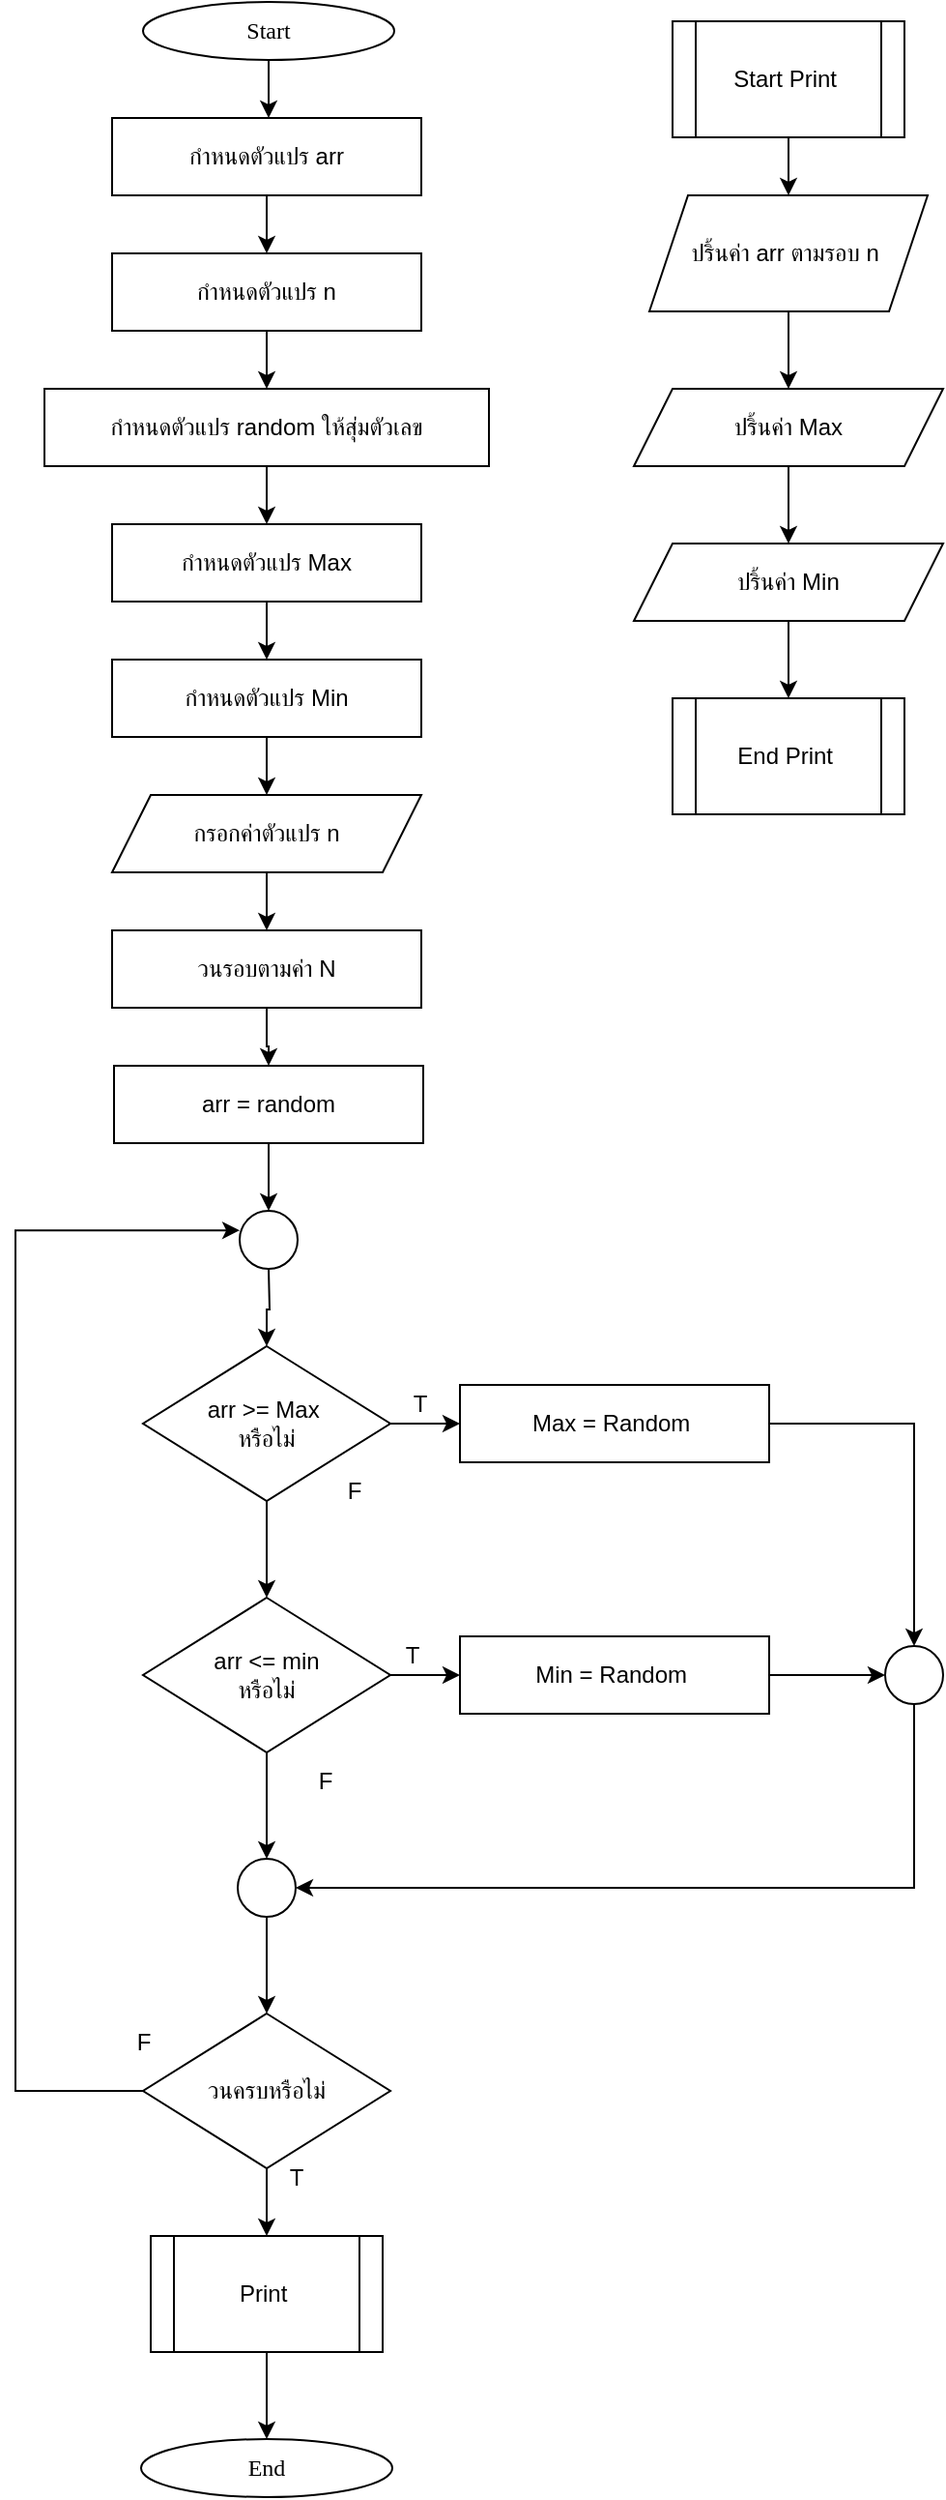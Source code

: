 <mxfile version="25.0.3">
  <diagram name="Page-1" id="8YmHpRjFNocuArIfzHw1">
    <mxGraphModel dx="2934" dy="2230" grid="1" gridSize="10" guides="1" tooltips="1" connect="1" arrows="1" fold="1" page="1" pageScale="1" pageWidth="850" pageHeight="1100" math="0" shadow="0">
      <root>
        <mxCell id="0" />
        <mxCell id="1" parent="0" />
        <mxCell id="lVMfPq70TvMpyvhITLPj-4" value="" style="edgeStyle=orthogonalEdgeStyle;rounded=0;orthogonalLoop=1;jettySize=auto;html=1;" edge="1" parent="1" source="lVMfPq70TvMpyvhITLPj-2">
          <mxGeometry relative="1" as="geometry">
            <mxPoint x="-599" y="-980" as="targetPoint" />
          </mxGeometry>
        </mxCell>
        <mxCell id="lVMfPq70TvMpyvhITLPj-2" value="&lt;font data-font-src=&quot;https://fonts.googleapis.com/css?family=Sarabun&quot; face=&quot;Sarabun&quot;&gt;Start&lt;/font&gt;" style="ellipse;whiteSpace=wrap;html=1;" vertex="1" parent="1">
          <mxGeometry x="-664.0" y="-1040" width="130" height="30" as="geometry" />
        </mxCell>
        <mxCell id="lVMfPq70TvMpyvhITLPj-6" value="" style="edgeStyle=orthogonalEdgeStyle;rounded=0;orthogonalLoop=1;jettySize=auto;html=1;" edge="1" parent="1" source="lVMfPq70TvMpyvhITLPj-3" target="lVMfPq70TvMpyvhITLPj-5">
          <mxGeometry relative="1" as="geometry" />
        </mxCell>
        <mxCell id="lVMfPq70TvMpyvhITLPj-3" value="กำหนดตัวแปร random ให้สุ่มตัวเลข" style="rounded=0;whiteSpace=wrap;html=1;" vertex="1" parent="1">
          <mxGeometry x="-715" y="-840" width="230" height="40" as="geometry" />
        </mxCell>
        <mxCell id="lVMfPq70TvMpyvhITLPj-8" value="" style="edgeStyle=orthogonalEdgeStyle;rounded=0;orthogonalLoop=1;jettySize=auto;html=1;" edge="1" parent="1" source="lVMfPq70TvMpyvhITLPj-5" target="lVMfPq70TvMpyvhITLPj-7">
          <mxGeometry relative="1" as="geometry" />
        </mxCell>
        <mxCell id="lVMfPq70TvMpyvhITLPj-5" value="กำหนดตัวแปร Max" style="rounded=0;whiteSpace=wrap;html=1;" vertex="1" parent="1">
          <mxGeometry x="-680" y="-770" width="160" height="40" as="geometry" />
        </mxCell>
        <mxCell id="lVMfPq70TvMpyvhITLPj-13" value="" style="edgeStyle=orthogonalEdgeStyle;rounded=0;orthogonalLoop=1;jettySize=auto;html=1;" edge="1" parent="1" source="lVMfPq70TvMpyvhITLPj-7" target="lVMfPq70TvMpyvhITLPj-12">
          <mxGeometry relative="1" as="geometry" />
        </mxCell>
        <mxCell id="lVMfPq70TvMpyvhITLPj-7" value="กำหนดตัวแปร Min" style="rounded=0;whiteSpace=wrap;html=1;" vertex="1" parent="1">
          <mxGeometry x="-680" y="-700" width="160" height="40" as="geometry" />
        </mxCell>
        <mxCell id="lVMfPq70TvMpyvhITLPj-10" value="" style="edgeStyle=orthogonalEdgeStyle;rounded=0;orthogonalLoop=1;jettySize=auto;html=1;" edge="1" source="lVMfPq70TvMpyvhITLPj-11" parent="1">
          <mxGeometry relative="1" as="geometry">
            <mxPoint x="-600" y="-840" as="targetPoint" />
          </mxGeometry>
        </mxCell>
        <mxCell id="lVMfPq70TvMpyvhITLPj-11" value="กำหนดตัวแปร n" style="rounded=0;whiteSpace=wrap;html=1;" vertex="1" parent="1">
          <mxGeometry x="-680" y="-910" width="160" height="40" as="geometry" />
        </mxCell>
        <mxCell id="lVMfPq70TvMpyvhITLPj-22" value="" style="edgeStyle=orthogonalEdgeStyle;rounded=0;orthogonalLoop=1;jettySize=auto;html=1;" edge="1" parent="1" source="lVMfPq70TvMpyvhITLPj-12" target="lVMfPq70TvMpyvhITLPj-21">
          <mxGeometry relative="1" as="geometry" />
        </mxCell>
        <mxCell id="lVMfPq70TvMpyvhITLPj-12" value="กรอกค่าตัวแปร n" style="rounded=0;whiteSpace=wrap;html=1;shape=parallelogram;perimeter=parallelogramPerimeter;fixedSize=1;" vertex="1" parent="1">
          <mxGeometry x="-680" y="-630" width="160" height="40" as="geometry" />
        </mxCell>
        <mxCell id="lVMfPq70TvMpyvhITLPj-45" value="" style="edgeStyle=orthogonalEdgeStyle;rounded=0;orthogonalLoop=1;jettySize=auto;html=1;" edge="1" parent="1" source="lVMfPq70TvMpyvhITLPj-15" target="lVMfPq70TvMpyvhITLPj-43">
          <mxGeometry relative="1" as="geometry" />
        </mxCell>
        <mxCell id="lVMfPq70TvMpyvhITLPj-15" value="วนครบหรือไม่" style="rhombus;whiteSpace=wrap;html=1;" vertex="1" parent="1">
          <mxGeometry x="-664" width="128" height="80" as="geometry" />
        </mxCell>
        <mxCell id="lVMfPq70TvMpyvhITLPj-19" value="" style="edgeStyle=orthogonalEdgeStyle;rounded=0;orthogonalLoop=1;jettySize=auto;html=1;" edge="1" source="lVMfPq70TvMpyvhITLPj-20" parent="1">
          <mxGeometry relative="1" as="geometry">
            <mxPoint x="-600" y="-910" as="targetPoint" />
          </mxGeometry>
        </mxCell>
        <mxCell id="lVMfPq70TvMpyvhITLPj-20" value="กำหนดตัวแปร arr" style="rounded=0;whiteSpace=wrap;html=1;" vertex="1" parent="1">
          <mxGeometry x="-680" y="-980" width="160" height="40" as="geometry" />
        </mxCell>
        <mxCell id="lVMfPq70TvMpyvhITLPj-26" value="" style="edgeStyle=orthogonalEdgeStyle;rounded=0;orthogonalLoop=1;jettySize=auto;html=1;" edge="1" parent="1" source="lVMfPq70TvMpyvhITLPj-21" target="lVMfPq70TvMpyvhITLPj-23">
          <mxGeometry relative="1" as="geometry" />
        </mxCell>
        <mxCell id="lVMfPq70TvMpyvhITLPj-21" value="วนรอบตามค่า N" style="rounded=0;whiteSpace=wrap;html=1;" vertex="1" parent="1">
          <mxGeometry x="-680" y="-560" width="160" height="40" as="geometry" />
        </mxCell>
        <mxCell id="lVMfPq70TvMpyvhITLPj-27" value="" style="edgeStyle=orthogonalEdgeStyle;rounded=0;orthogonalLoop=1;jettySize=auto;html=1;" edge="1" parent="1" target="lVMfPq70TvMpyvhITLPj-24">
          <mxGeometry relative="1" as="geometry">
            <mxPoint x="-599" y="-385" as="sourcePoint" />
          </mxGeometry>
        </mxCell>
        <mxCell id="lVMfPq70TvMpyvhITLPj-40" value="" style="edgeStyle=orthogonalEdgeStyle;rounded=0;orthogonalLoop=1;jettySize=auto;html=1;" edge="1" parent="1" source="lVMfPq70TvMpyvhITLPj-23" target="lVMfPq70TvMpyvhITLPj-39">
          <mxGeometry relative="1" as="geometry" />
        </mxCell>
        <mxCell id="lVMfPq70TvMpyvhITLPj-23" value="arr = random" style="rounded=0;whiteSpace=wrap;html=1;" vertex="1" parent="1">
          <mxGeometry x="-679" y="-490" width="160" height="40" as="geometry" />
        </mxCell>
        <mxCell id="lVMfPq70TvMpyvhITLPj-29" value="" style="edgeStyle=orthogonalEdgeStyle;rounded=0;orthogonalLoop=1;jettySize=auto;html=1;" edge="1" parent="1" source="lVMfPq70TvMpyvhITLPj-24" target="lVMfPq70TvMpyvhITLPj-28">
          <mxGeometry relative="1" as="geometry" />
        </mxCell>
        <mxCell id="lVMfPq70TvMpyvhITLPj-31" value="" style="edgeStyle=orthogonalEdgeStyle;rounded=0;orthogonalLoop=1;jettySize=auto;html=1;" edge="1" parent="1" source="lVMfPq70TvMpyvhITLPj-24" target="lVMfPq70TvMpyvhITLPj-30">
          <mxGeometry relative="1" as="geometry" />
        </mxCell>
        <mxCell id="lVMfPq70TvMpyvhITLPj-24" value="arr &amp;gt;= Max&amp;nbsp;&lt;div&gt;หรือไม่&lt;/div&gt;" style="rhombus;whiteSpace=wrap;html=1;" vertex="1" parent="1">
          <mxGeometry x="-664" y="-345" width="128" height="80" as="geometry" />
        </mxCell>
        <mxCell id="lVMfPq70TvMpyvhITLPj-33" value="" style="edgeStyle=orthogonalEdgeStyle;rounded=0;orthogonalLoop=1;jettySize=auto;html=1;" edge="1" parent="1" source="lVMfPq70TvMpyvhITLPj-28" target="lVMfPq70TvMpyvhITLPj-32">
          <mxGeometry relative="1" as="geometry" />
        </mxCell>
        <mxCell id="lVMfPq70TvMpyvhITLPj-56" value="" style="edgeStyle=orthogonalEdgeStyle;rounded=0;orthogonalLoop=1;jettySize=auto;html=1;" edge="1" parent="1" source="lVMfPq70TvMpyvhITLPj-28" target="lVMfPq70TvMpyvhITLPj-55">
          <mxGeometry relative="1" as="geometry" />
        </mxCell>
        <mxCell id="lVMfPq70TvMpyvhITLPj-28" value="arr &amp;lt;= min&lt;div&gt;หรือไม่&lt;/div&gt;" style="rhombus;whiteSpace=wrap;html=1;" vertex="1" parent="1">
          <mxGeometry x="-664" y="-215" width="128" height="80" as="geometry" />
        </mxCell>
        <mxCell id="lVMfPq70TvMpyvhITLPj-59" style="edgeStyle=orthogonalEdgeStyle;rounded=0;orthogonalLoop=1;jettySize=auto;html=1;entryX=0.5;entryY=0;entryDx=0;entryDy=0;" edge="1" parent="1" source="lVMfPq70TvMpyvhITLPj-30" target="lVMfPq70TvMpyvhITLPj-54">
          <mxGeometry relative="1" as="geometry" />
        </mxCell>
        <mxCell id="lVMfPq70TvMpyvhITLPj-30" value="Max = Random&amp;nbsp;" style="rounded=0;whiteSpace=wrap;html=1;" vertex="1" parent="1">
          <mxGeometry x="-500" y="-325" width="160" height="40" as="geometry" />
        </mxCell>
        <mxCell id="lVMfPq70TvMpyvhITLPj-58" value="" style="edgeStyle=orthogonalEdgeStyle;rounded=0;orthogonalLoop=1;jettySize=auto;html=1;" edge="1" parent="1" source="lVMfPq70TvMpyvhITLPj-32" target="lVMfPq70TvMpyvhITLPj-54">
          <mxGeometry relative="1" as="geometry" />
        </mxCell>
        <mxCell id="lVMfPq70TvMpyvhITLPj-32" value="Min = Random&amp;nbsp;" style="rounded=0;whiteSpace=wrap;html=1;" vertex="1" parent="1">
          <mxGeometry x="-500" y="-195" width="160" height="40" as="geometry" />
        </mxCell>
        <mxCell id="lVMfPq70TvMpyvhITLPj-39" value="" style="ellipse;whiteSpace=wrap;html=1;aspect=fixed;" vertex="1" parent="1">
          <mxGeometry x="-614" y="-415" width="30" height="30" as="geometry" />
        </mxCell>
        <mxCell id="lVMfPq70TvMpyvhITLPj-63" value="" style="edgeStyle=orthogonalEdgeStyle;rounded=0;orthogonalLoop=1;jettySize=auto;html=1;" edge="1" parent="1" source="lVMfPq70TvMpyvhITLPj-43" target="lVMfPq70TvMpyvhITLPj-62">
          <mxGeometry relative="1" as="geometry" />
        </mxCell>
        <mxCell id="lVMfPq70TvMpyvhITLPj-43" value="Print&amp;nbsp;" style="shape=process;whiteSpace=wrap;html=1;backgroundOutline=1;" vertex="1" parent="1">
          <mxGeometry x="-660" y="115" width="120" height="60" as="geometry" />
        </mxCell>
        <mxCell id="lVMfPq70TvMpyvhITLPj-47" value="" style="edgeStyle=orthogonalEdgeStyle;rounded=0;orthogonalLoop=1;jettySize=auto;html=1;" edge="1" parent="1" source="lVMfPq70TvMpyvhITLPj-44" target="lVMfPq70TvMpyvhITLPj-46">
          <mxGeometry relative="1" as="geometry" />
        </mxCell>
        <mxCell id="lVMfPq70TvMpyvhITLPj-44" value="Start Print&amp;nbsp;" style="shape=process;whiteSpace=wrap;html=1;backgroundOutline=1;" vertex="1" parent="1">
          <mxGeometry x="-390" y="-1030" width="120" height="60" as="geometry" />
        </mxCell>
        <mxCell id="lVMfPq70TvMpyvhITLPj-49" value="" style="edgeStyle=orthogonalEdgeStyle;rounded=0;orthogonalLoop=1;jettySize=auto;html=1;" edge="1" parent="1" source="lVMfPq70TvMpyvhITLPj-46" target="lVMfPq70TvMpyvhITLPj-48">
          <mxGeometry relative="1" as="geometry" />
        </mxCell>
        <mxCell id="lVMfPq70TvMpyvhITLPj-46" value="ปริ้นค่า arr ตามรอบ n&amp;nbsp;" style="rounded=0;whiteSpace=wrap;html=1;shape=parallelogram;perimeter=parallelogramPerimeter;fixedSize=1;" vertex="1" parent="1">
          <mxGeometry x="-402" y="-940" width="144" height="60" as="geometry" />
        </mxCell>
        <mxCell id="lVMfPq70TvMpyvhITLPj-51" value="" style="edgeStyle=orthogonalEdgeStyle;rounded=0;orthogonalLoop=1;jettySize=auto;html=1;" edge="1" parent="1" source="lVMfPq70TvMpyvhITLPj-48" target="lVMfPq70TvMpyvhITLPj-50">
          <mxGeometry relative="1" as="geometry" />
        </mxCell>
        <mxCell id="lVMfPq70TvMpyvhITLPj-48" value="ปริ้นค่า Max" style="rounded=0;whiteSpace=wrap;html=1;shape=parallelogram;perimeter=parallelogramPerimeter;fixedSize=1;" vertex="1" parent="1">
          <mxGeometry x="-410" y="-840" width="160" height="40" as="geometry" />
        </mxCell>
        <mxCell id="lVMfPq70TvMpyvhITLPj-53" value="" style="edgeStyle=orthogonalEdgeStyle;rounded=0;orthogonalLoop=1;jettySize=auto;html=1;" edge="1" parent="1" source="lVMfPq70TvMpyvhITLPj-50" target="lVMfPq70TvMpyvhITLPj-52">
          <mxGeometry relative="1" as="geometry" />
        </mxCell>
        <mxCell id="lVMfPq70TvMpyvhITLPj-50" value="ปริ้นค่า Min" style="rounded=0;whiteSpace=wrap;html=1;shape=parallelogram;perimeter=parallelogramPerimeter;fixedSize=1;" vertex="1" parent="1">
          <mxGeometry x="-410" y="-760" width="160" height="40" as="geometry" />
        </mxCell>
        <mxCell id="lVMfPq70TvMpyvhITLPj-52" value="End Print&amp;nbsp;" style="shape=process;whiteSpace=wrap;html=1;backgroundOutline=1;" vertex="1" parent="1">
          <mxGeometry x="-390" y="-680" width="120" height="60" as="geometry" />
        </mxCell>
        <mxCell id="lVMfPq70TvMpyvhITLPj-61" style="edgeStyle=orthogonalEdgeStyle;rounded=0;orthogonalLoop=1;jettySize=auto;html=1;entryX=1;entryY=0.5;entryDx=0;entryDy=0;" edge="1" parent="1" source="lVMfPq70TvMpyvhITLPj-54" target="lVMfPq70TvMpyvhITLPj-55">
          <mxGeometry relative="1" as="geometry">
            <Array as="points">
              <mxPoint x="-265" y="-65" />
            </Array>
          </mxGeometry>
        </mxCell>
        <mxCell id="lVMfPq70TvMpyvhITLPj-54" value="" style="ellipse;whiteSpace=wrap;html=1;aspect=fixed;" vertex="1" parent="1">
          <mxGeometry x="-280" y="-190" width="30" height="30" as="geometry" />
        </mxCell>
        <mxCell id="lVMfPq70TvMpyvhITLPj-57" value="" style="edgeStyle=orthogonalEdgeStyle;rounded=0;orthogonalLoop=1;jettySize=auto;html=1;" edge="1" parent="1" source="lVMfPq70TvMpyvhITLPj-55" target="lVMfPq70TvMpyvhITLPj-15">
          <mxGeometry relative="1" as="geometry" />
        </mxCell>
        <mxCell id="lVMfPq70TvMpyvhITLPj-55" value="" style="ellipse;whiteSpace=wrap;html=1;aspect=fixed;" vertex="1" parent="1">
          <mxGeometry x="-615" y="-80" width="30" height="30" as="geometry" />
        </mxCell>
        <mxCell id="lVMfPq70TvMpyvhITLPj-62" value="&lt;font data-font-src=&quot;https://fonts.googleapis.com/css?family=Sarabun&quot; face=&quot;Sarabun&quot;&gt;End&lt;/font&gt;" style="ellipse;whiteSpace=wrap;html=1;" vertex="1" parent="1">
          <mxGeometry x="-665.0" y="220" width="130" height="30" as="geometry" />
        </mxCell>
        <mxCell id="lVMfPq70TvMpyvhITLPj-64" value="T" style="text;html=1;align=center;verticalAlign=middle;resizable=0;points=[];autosize=1;strokeColor=none;fillColor=none;" vertex="1" parent="1">
          <mxGeometry x="-536" y="-330" width="30" height="30" as="geometry" />
        </mxCell>
        <mxCell id="lVMfPq70TvMpyvhITLPj-65" value="T" style="text;html=1;align=center;verticalAlign=middle;resizable=0;points=[];autosize=1;strokeColor=none;fillColor=none;" vertex="1" parent="1">
          <mxGeometry x="-540" y="-200" width="30" height="30" as="geometry" />
        </mxCell>
        <mxCell id="lVMfPq70TvMpyvhITLPj-66" value="F" style="text;html=1;align=center;verticalAlign=middle;resizable=0;points=[];autosize=1;strokeColor=none;fillColor=none;" vertex="1" parent="1">
          <mxGeometry x="-585" y="-135" width="30" height="30" as="geometry" />
        </mxCell>
        <mxCell id="lVMfPq70TvMpyvhITLPj-67" value="F" style="text;html=1;align=center;verticalAlign=middle;resizable=0;points=[];autosize=1;strokeColor=none;fillColor=none;" vertex="1" parent="1">
          <mxGeometry x="-570" y="-285" width="30" height="30" as="geometry" />
        </mxCell>
        <mxCell id="lVMfPq70TvMpyvhITLPj-68" value="F" style="text;html=1;align=center;verticalAlign=middle;resizable=0;points=[];autosize=1;strokeColor=none;fillColor=none;" vertex="1" parent="1">
          <mxGeometry x="-679" width="30" height="30" as="geometry" />
        </mxCell>
        <mxCell id="lVMfPq70TvMpyvhITLPj-69" style="edgeStyle=orthogonalEdgeStyle;rounded=0;orthogonalLoop=1;jettySize=auto;html=1;entryX=0.001;entryY=0.337;entryDx=0;entryDy=0;entryPerimeter=0;" edge="1" parent="1" source="lVMfPq70TvMpyvhITLPj-15" target="lVMfPq70TvMpyvhITLPj-39">
          <mxGeometry relative="1" as="geometry">
            <Array as="points">
              <mxPoint x="-730" y="40" />
              <mxPoint x="-730" y="-405" />
            </Array>
          </mxGeometry>
        </mxCell>
        <mxCell id="lVMfPq70TvMpyvhITLPj-70" value="T" style="text;html=1;align=center;verticalAlign=middle;resizable=0;points=[];autosize=1;strokeColor=none;fillColor=none;" vertex="1" parent="1">
          <mxGeometry x="-600" y="70" width="30" height="30" as="geometry" />
        </mxCell>
      </root>
    </mxGraphModel>
  </diagram>
</mxfile>
